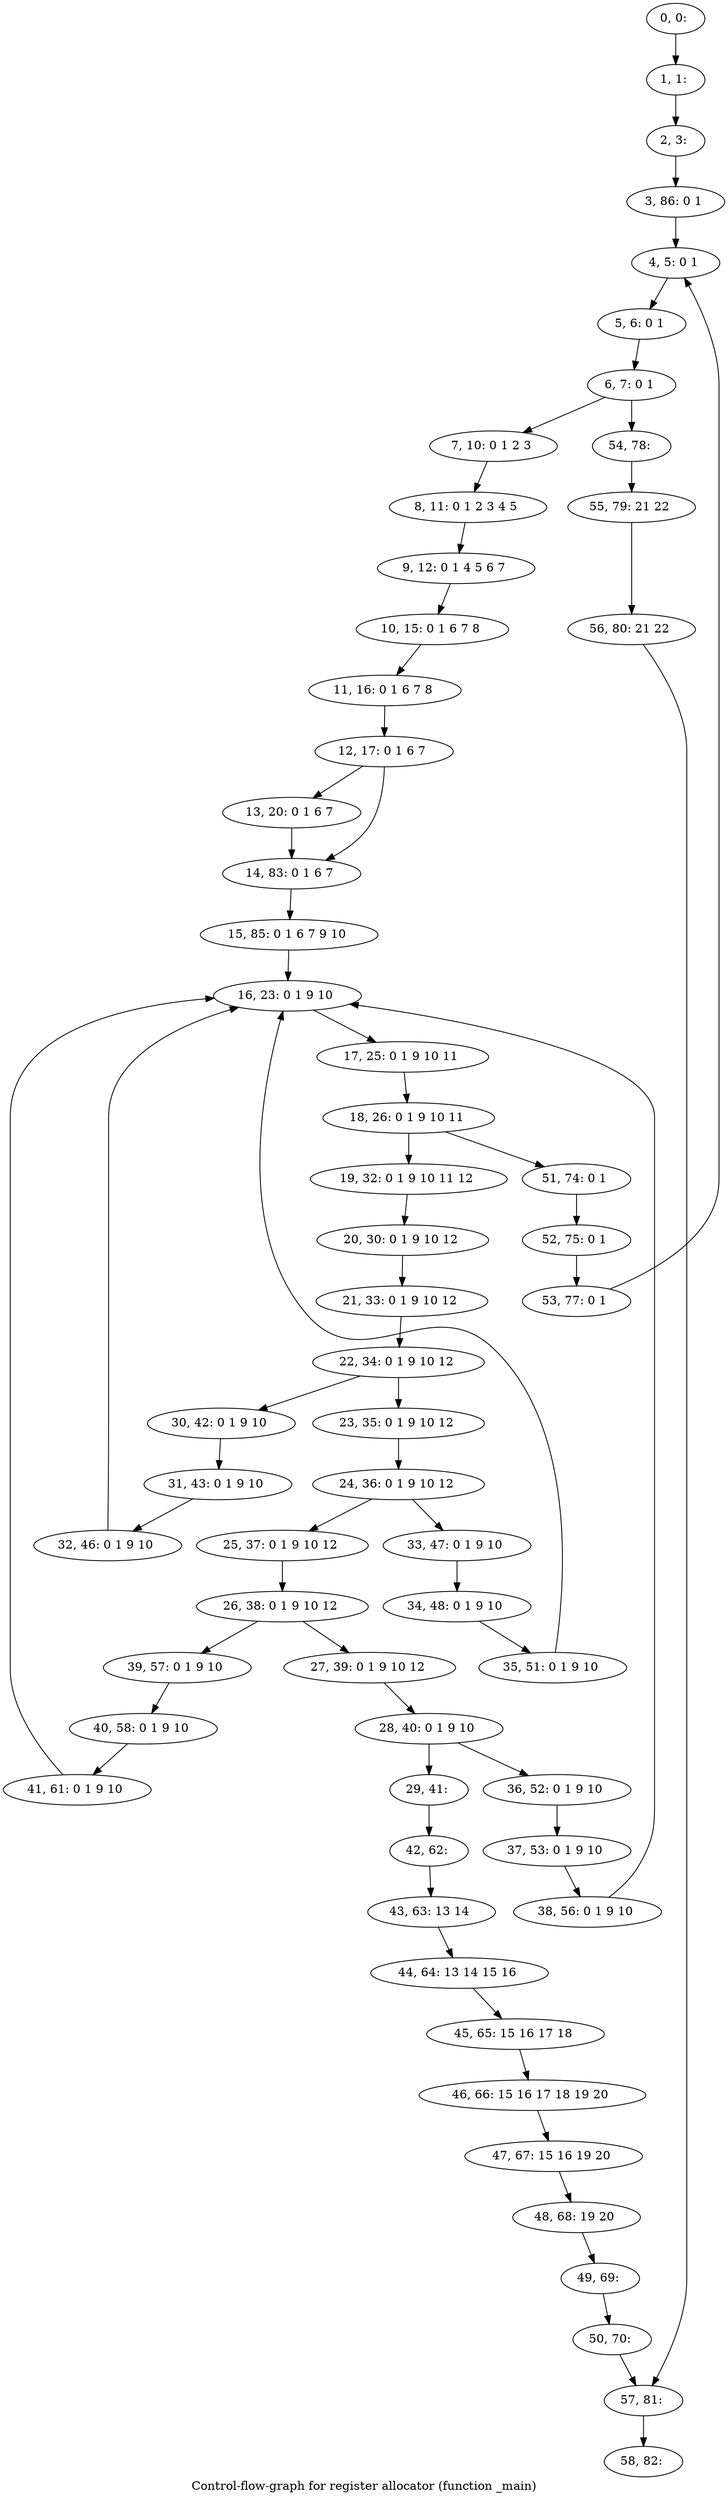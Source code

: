 digraph G {
graph [label="Control-flow-graph for register allocator (function _main)"]
0[label="0, 0: "];
1[label="1, 1: "];
2[label="2, 3: "];
3[label="3, 86: 0 1 "];
4[label="4, 5: 0 1 "];
5[label="5, 6: 0 1 "];
6[label="6, 7: 0 1 "];
7[label="7, 10: 0 1 2 3 "];
8[label="8, 11: 0 1 2 3 4 5 "];
9[label="9, 12: 0 1 4 5 6 7 "];
10[label="10, 15: 0 1 6 7 8 "];
11[label="11, 16: 0 1 6 7 8 "];
12[label="12, 17: 0 1 6 7 "];
13[label="13, 20: 0 1 6 7 "];
14[label="14, 83: 0 1 6 7 "];
15[label="15, 85: 0 1 6 7 9 10 "];
16[label="16, 23: 0 1 9 10 "];
17[label="17, 25: 0 1 9 10 11 "];
18[label="18, 26: 0 1 9 10 11 "];
19[label="19, 32: 0 1 9 10 11 12 "];
20[label="20, 30: 0 1 9 10 12 "];
21[label="21, 33: 0 1 9 10 12 "];
22[label="22, 34: 0 1 9 10 12 "];
23[label="23, 35: 0 1 9 10 12 "];
24[label="24, 36: 0 1 9 10 12 "];
25[label="25, 37: 0 1 9 10 12 "];
26[label="26, 38: 0 1 9 10 12 "];
27[label="27, 39: 0 1 9 10 12 "];
28[label="28, 40: 0 1 9 10 "];
29[label="29, 41: "];
30[label="30, 42: 0 1 9 10 "];
31[label="31, 43: 0 1 9 10 "];
32[label="32, 46: 0 1 9 10 "];
33[label="33, 47: 0 1 9 10 "];
34[label="34, 48: 0 1 9 10 "];
35[label="35, 51: 0 1 9 10 "];
36[label="36, 52: 0 1 9 10 "];
37[label="37, 53: 0 1 9 10 "];
38[label="38, 56: 0 1 9 10 "];
39[label="39, 57: 0 1 9 10 "];
40[label="40, 58: 0 1 9 10 "];
41[label="41, 61: 0 1 9 10 "];
42[label="42, 62: "];
43[label="43, 63: 13 14 "];
44[label="44, 64: 13 14 15 16 "];
45[label="45, 65: 15 16 17 18 "];
46[label="46, 66: 15 16 17 18 19 20 "];
47[label="47, 67: 15 16 19 20 "];
48[label="48, 68: 19 20 "];
49[label="49, 69: "];
50[label="50, 70: "];
51[label="51, 74: 0 1 "];
52[label="52, 75: 0 1 "];
53[label="53, 77: 0 1 "];
54[label="54, 78: "];
55[label="55, 79: 21 22 "];
56[label="56, 80: 21 22 "];
57[label="57, 81: "];
58[label="58, 82: "];
0->1 ;
1->2 ;
2->3 ;
3->4 ;
4->5 ;
5->6 ;
6->7 ;
6->54 ;
7->8 ;
8->9 ;
9->10 ;
10->11 ;
11->12 ;
12->13 ;
12->14 ;
13->14 ;
14->15 ;
15->16 ;
16->17 ;
17->18 ;
18->19 ;
18->51 ;
19->20 ;
20->21 ;
21->22 ;
22->23 ;
22->30 ;
23->24 ;
24->25 ;
24->33 ;
25->26 ;
26->27 ;
26->39 ;
27->28 ;
28->29 ;
28->36 ;
29->42 ;
30->31 ;
31->32 ;
32->16 ;
33->34 ;
34->35 ;
35->16 ;
36->37 ;
37->38 ;
38->16 ;
39->40 ;
40->41 ;
41->16 ;
42->43 ;
43->44 ;
44->45 ;
45->46 ;
46->47 ;
47->48 ;
48->49 ;
49->50 ;
50->57 ;
51->52 ;
52->53 ;
53->4 ;
54->55 ;
55->56 ;
56->57 ;
57->58 ;
}
